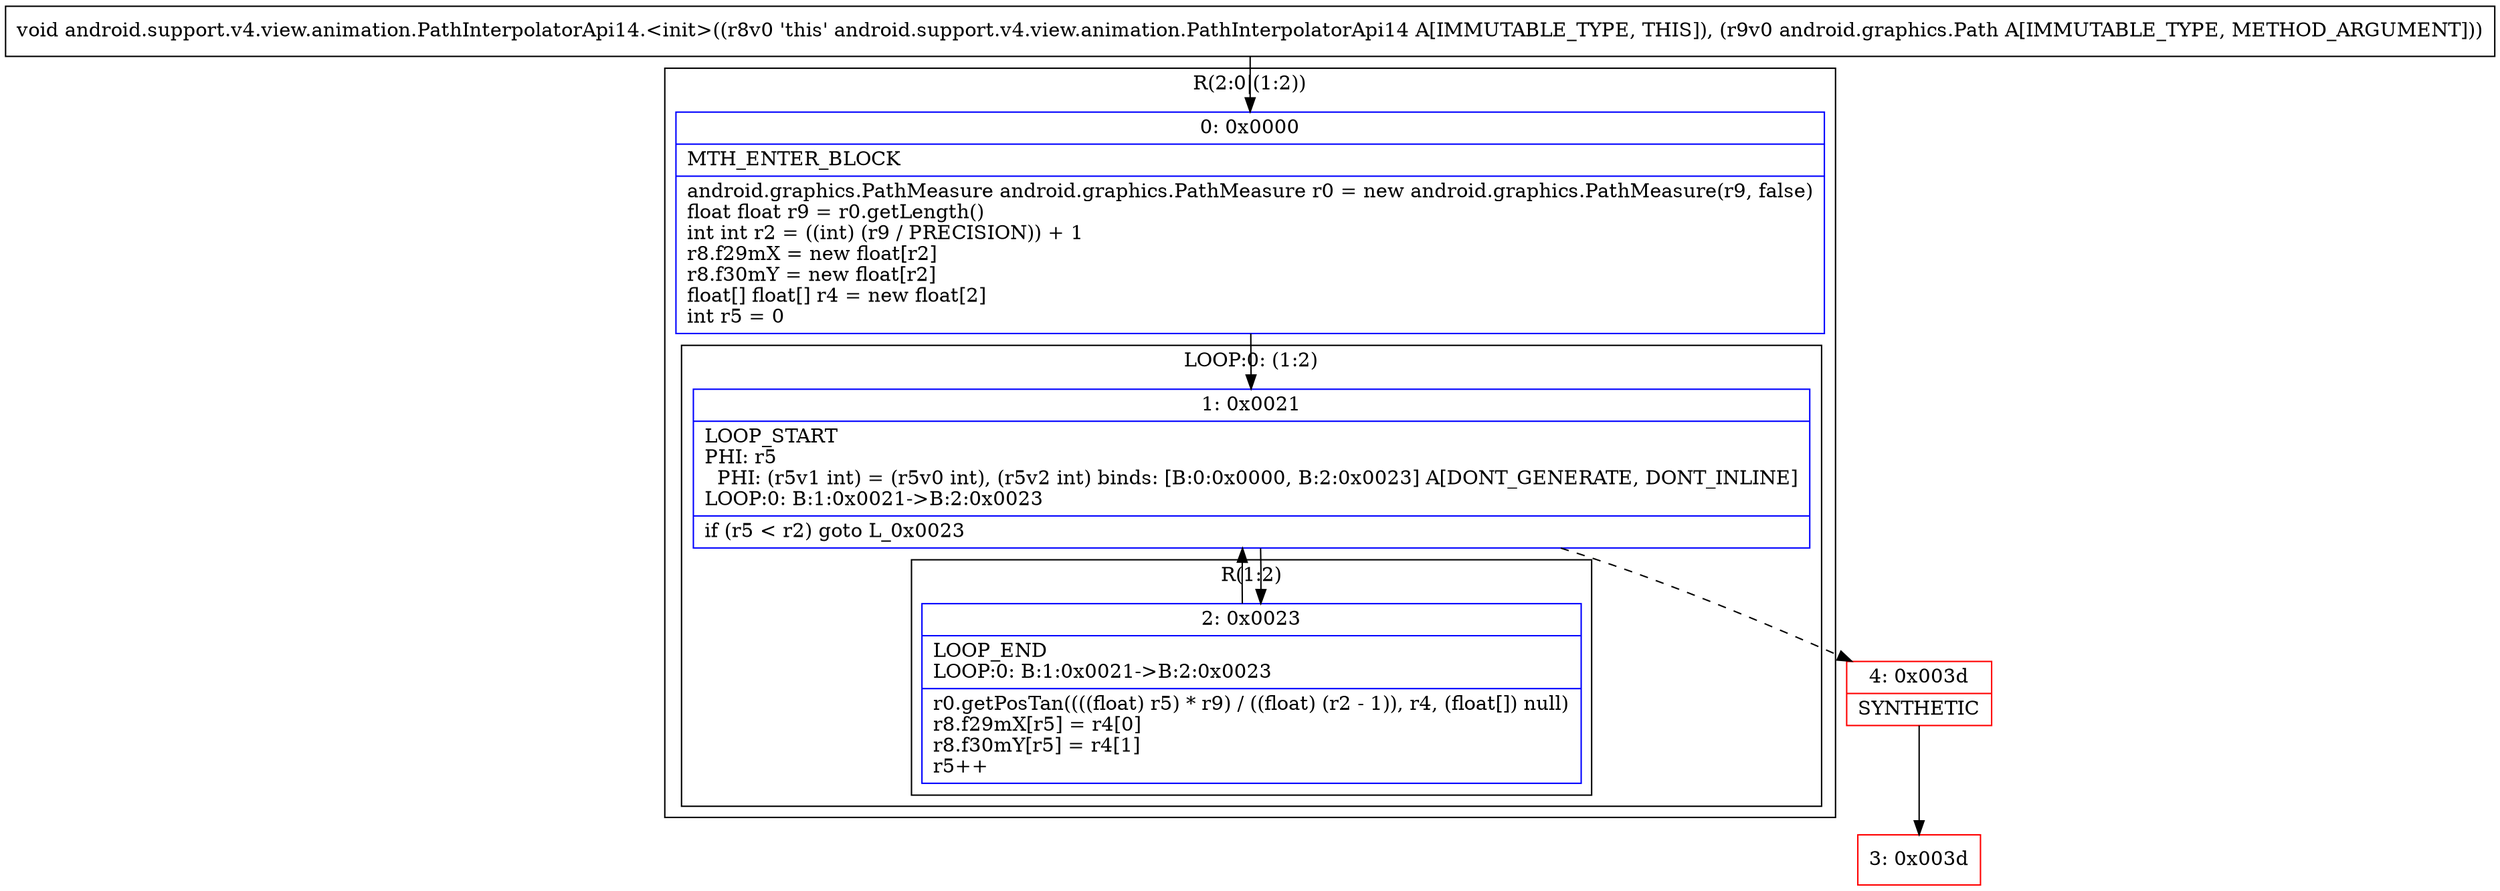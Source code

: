 digraph "CFG forandroid.support.v4.view.animation.PathInterpolatorApi14.\<init\>(Landroid\/graphics\/Path;)V" {
subgraph cluster_Region_612319205 {
label = "R(2:0|(1:2))";
node [shape=record,color=blue];
Node_0 [shape=record,label="{0\:\ 0x0000|MTH_ENTER_BLOCK\l|android.graphics.PathMeasure android.graphics.PathMeasure r0 = new android.graphics.PathMeasure(r9, false)\lfloat float r9 = r0.getLength()\lint int r2 = ((int) (r9 \/ PRECISION)) + 1\lr8.f29mX = new float[r2]\lr8.f30mY = new float[r2]\lfloat[] float[] r4 = new float[2]\lint r5 = 0\l}"];
subgraph cluster_LoopRegion_1244840748 {
label = "LOOP:0: (1:2)";
node [shape=record,color=blue];
Node_1 [shape=record,label="{1\:\ 0x0021|LOOP_START\lPHI: r5 \l  PHI: (r5v1 int) = (r5v0 int), (r5v2 int) binds: [B:0:0x0000, B:2:0x0023] A[DONT_GENERATE, DONT_INLINE]\lLOOP:0: B:1:0x0021\-\>B:2:0x0023\l|if (r5 \< r2) goto L_0x0023\l}"];
subgraph cluster_Region_1176904185 {
label = "R(1:2)";
node [shape=record,color=blue];
Node_2 [shape=record,label="{2\:\ 0x0023|LOOP_END\lLOOP:0: B:1:0x0021\-\>B:2:0x0023\l|r0.getPosTan((((float) r5) * r9) \/ ((float) (r2 \- 1)), r4, (float[]) null)\lr8.f29mX[r5] = r4[0]\lr8.f30mY[r5] = r4[1]\lr5++\l}"];
}
}
}
Node_3 [shape=record,color=red,label="{3\:\ 0x003d}"];
Node_4 [shape=record,color=red,label="{4\:\ 0x003d|SYNTHETIC\l}"];
MethodNode[shape=record,label="{void android.support.v4.view.animation.PathInterpolatorApi14.\<init\>((r8v0 'this' android.support.v4.view.animation.PathInterpolatorApi14 A[IMMUTABLE_TYPE, THIS]), (r9v0 android.graphics.Path A[IMMUTABLE_TYPE, METHOD_ARGUMENT])) }"];
MethodNode -> Node_0;
Node_0 -> Node_1;
Node_1 -> Node_2;
Node_1 -> Node_4[style=dashed];
Node_2 -> Node_1;
Node_4 -> Node_3;
}


